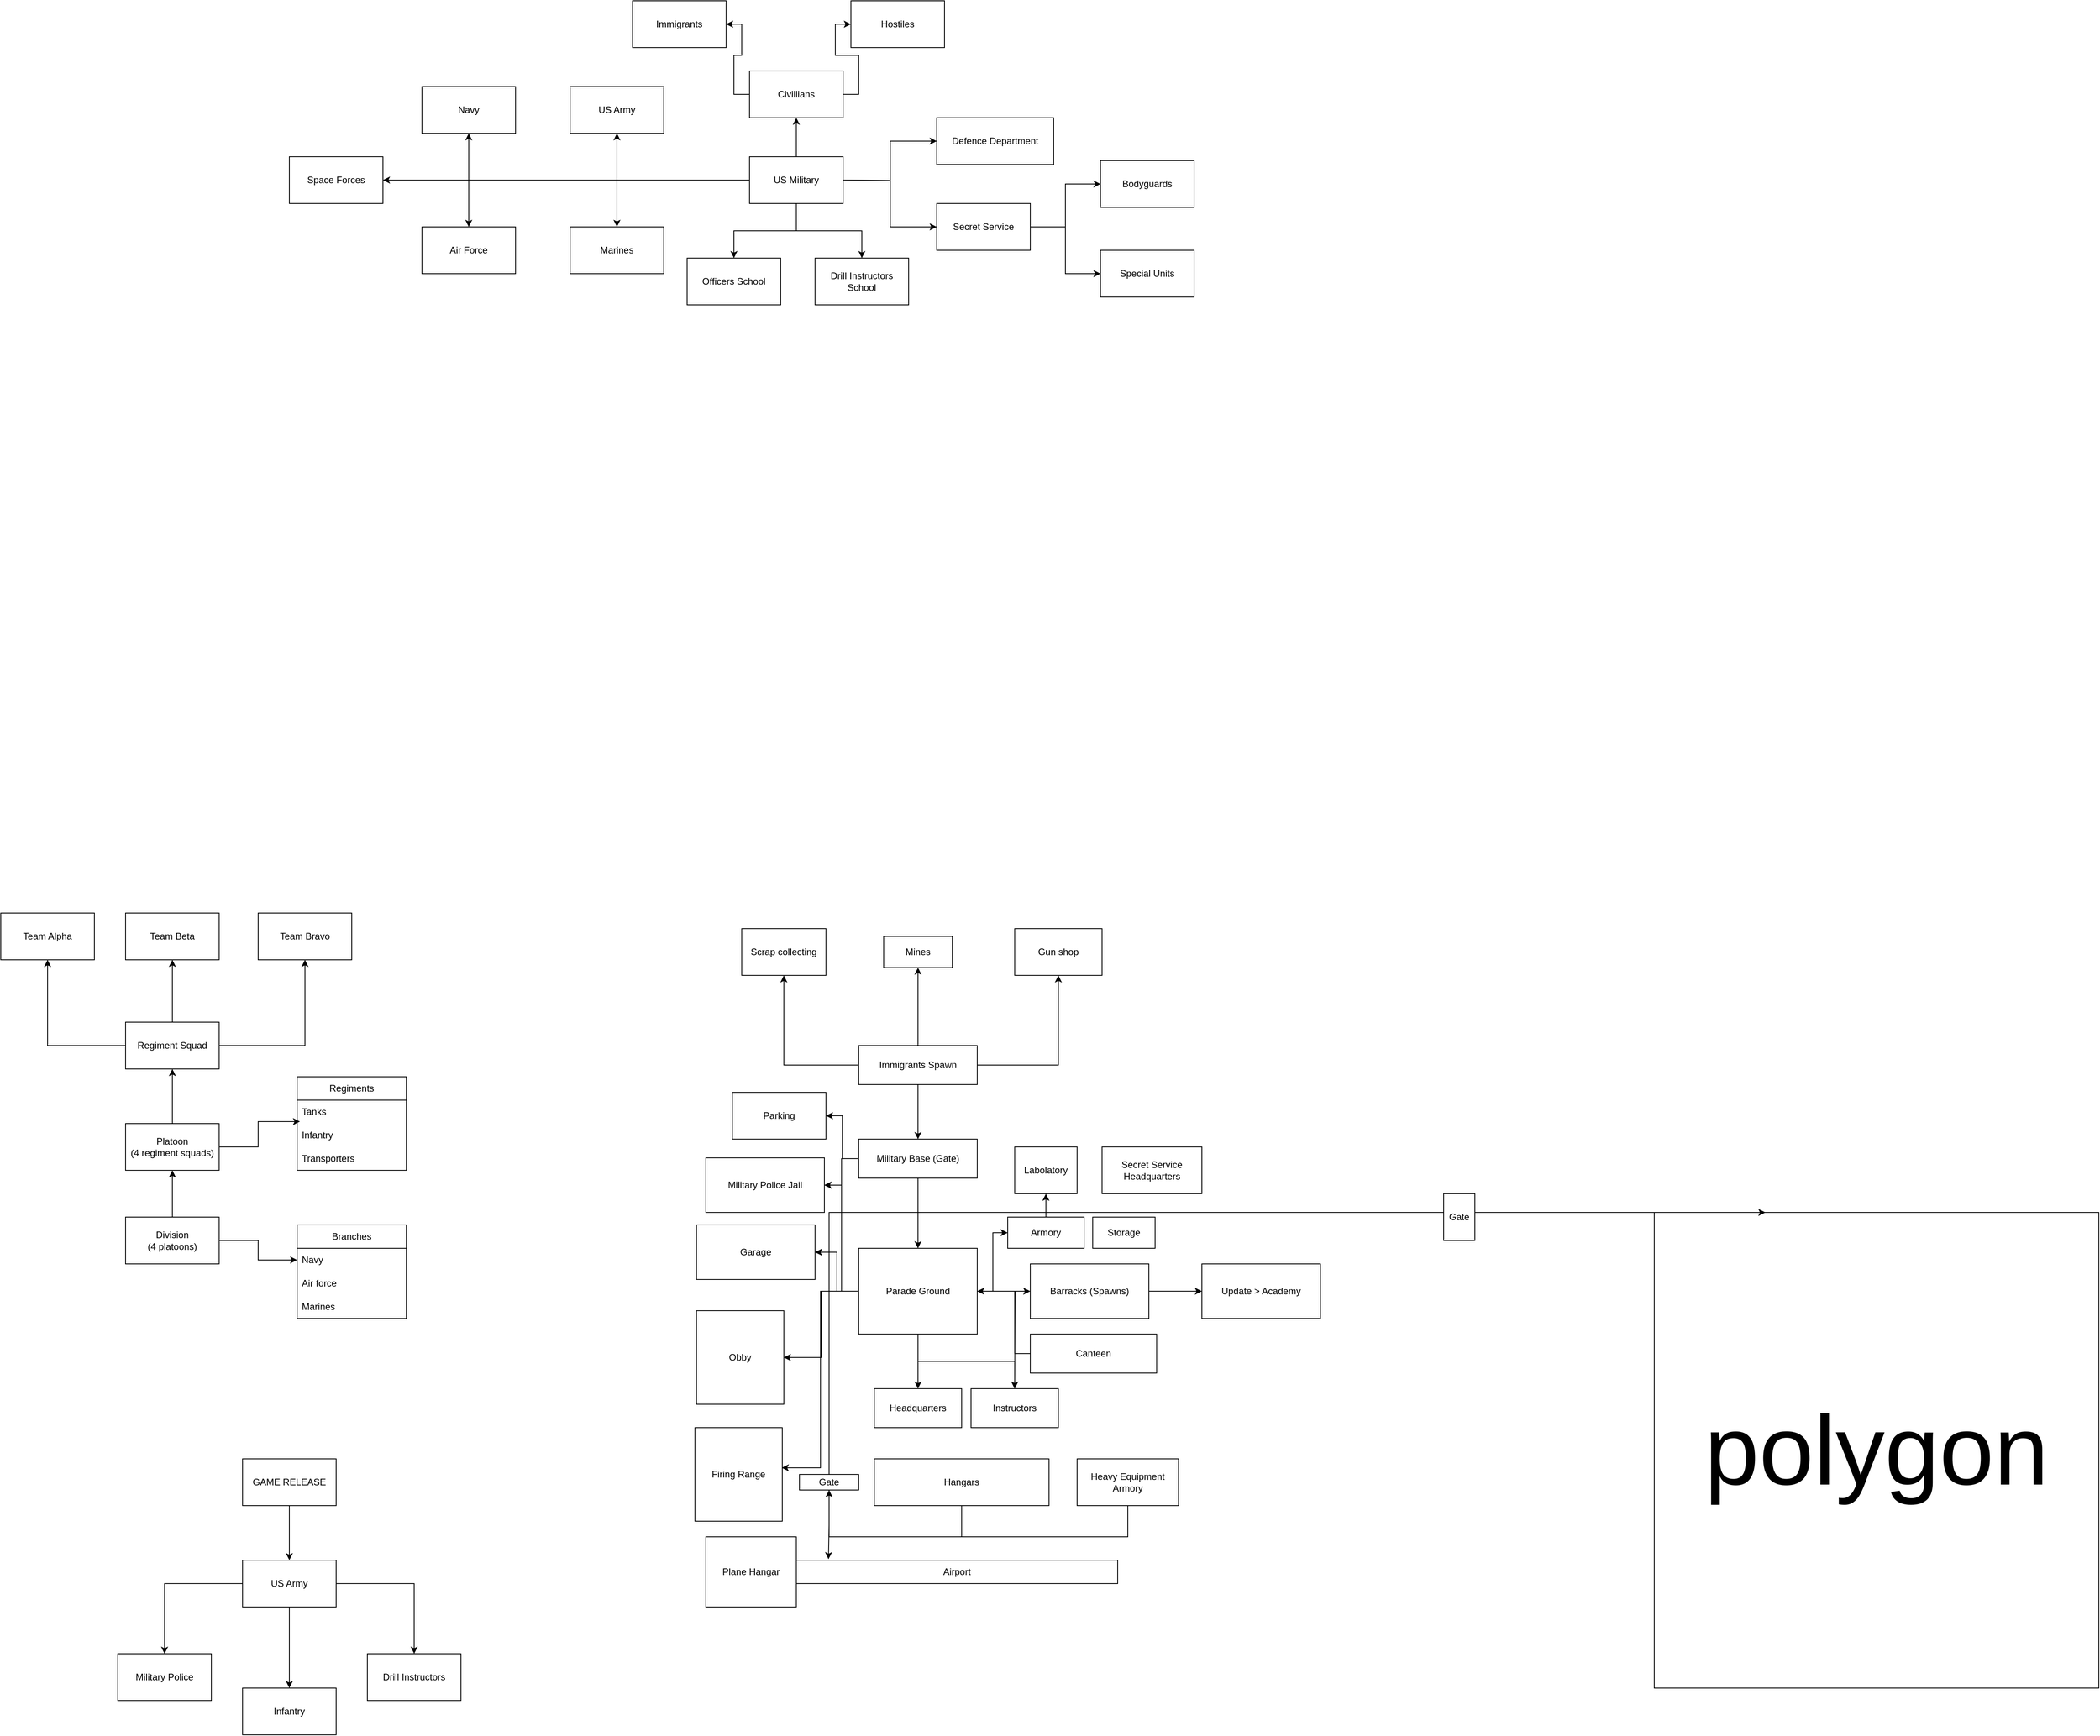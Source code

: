 <mxfile version="24.7.7">
  <diagram name="Strona-1" id="BBOQiUGvL47wXQ2HDbsv">
    <mxGraphModel dx="1877" dy="562" grid="1" gridSize="10" guides="1" tooltips="1" connect="1" arrows="1" fold="1" page="1" pageScale="1" pageWidth="827" pageHeight="1169" math="0" shadow="0">
      <root>
        <mxCell id="0" />
        <mxCell id="1" parent="0" />
        <mxCell id="k31KLtlGpHvFteeG_nSf-20" style="edgeStyle=orthogonalEdgeStyle;rounded=0;orthogonalLoop=1;jettySize=auto;html=1;" parent="1" source="k31KLtlGpHvFteeG_nSf-3" target="k31KLtlGpHvFteeG_nSf-19" edge="1">
          <mxGeometry relative="1" as="geometry" />
        </mxCell>
        <mxCell id="k31KLtlGpHvFteeG_nSf-23" style="edgeStyle=orthogonalEdgeStyle;rounded=0;orthogonalLoop=1;jettySize=auto;html=1;entryX=0.5;entryY=0;entryDx=0;entryDy=0;" parent="1" source="k31KLtlGpHvFteeG_nSf-3" target="k31KLtlGpHvFteeG_nSf-21" edge="1">
          <mxGeometry relative="1" as="geometry" />
        </mxCell>
        <mxCell id="k31KLtlGpHvFteeG_nSf-24" style="edgeStyle=orthogonalEdgeStyle;rounded=0;orthogonalLoop=1;jettySize=auto;html=1;entryX=0.5;entryY=0;entryDx=0;entryDy=0;" parent="1" source="k31KLtlGpHvFteeG_nSf-3" target="k31KLtlGpHvFteeG_nSf-22" edge="1">
          <mxGeometry relative="1" as="geometry" />
        </mxCell>
        <mxCell id="k31KLtlGpHvFteeG_nSf-41" style="edgeStyle=orthogonalEdgeStyle;rounded=0;orthogonalLoop=1;jettySize=auto;html=1;" parent="1" source="k31KLtlGpHvFteeG_nSf-3" target="k31KLtlGpHvFteeG_nSf-44" edge="1">
          <mxGeometry relative="1" as="geometry">
            <mxPoint x="-400" y="430" as="targetPoint" />
          </mxGeometry>
        </mxCell>
        <mxCell id="38wvSkfyoHQ7_8SS0Itx-3" style="edgeStyle=orthogonalEdgeStyle;rounded=0;orthogonalLoop=1;jettySize=auto;html=1;" edge="1" parent="1" source="k31KLtlGpHvFteeG_nSf-3" target="38wvSkfyoHQ7_8SS0Itx-1">
          <mxGeometry relative="1" as="geometry" />
        </mxCell>
        <mxCell id="38wvSkfyoHQ7_8SS0Itx-6" style="edgeStyle=orthogonalEdgeStyle;rounded=0;orthogonalLoop=1;jettySize=auto;html=1;entryX=0.5;entryY=1;entryDx=0;entryDy=0;" edge="1" parent="1" source="k31KLtlGpHvFteeG_nSf-3" target="a-VC0dxoUx-i3-k2DaDm-56">
          <mxGeometry relative="1" as="geometry" />
        </mxCell>
        <mxCell id="38wvSkfyoHQ7_8SS0Itx-7" style="edgeStyle=orthogonalEdgeStyle;rounded=0;orthogonalLoop=1;jettySize=auto;html=1;" edge="1" parent="1" source="k31KLtlGpHvFteeG_nSf-3" target="38wvSkfyoHQ7_8SS0Itx-5">
          <mxGeometry relative="1" as="geometry" />
        </mxCell>
        <mxCell id="38wvSkfyoHQ7_8SS0Itx-10" style="edgeStyle=orthogonalEdgeStyle;rounded=0;orthogonalLoop=1;jettySize=auto;html=1;entryX=0.5;entryY=1;entryDx=0;entryDy=0;" edge="1" parent="1" source="k31KLtlGpHvFteeG_nSf-3" target="a_fJLX3D4ddXMOc15b3K-7">
          <mxGeometry relative="1" as="geometry" />
        </mxCell>
        <mxCell id="k31KLtlGpHvFteeG_nSf-3" value="US Military" style="rounded=0;whiteSpace=wrap;html=1;" parent="1" vertex="1">
          <mxGeometry x="230" y="400" width="120" height="60" as="geometry" />
        </mxCell>
        <mxCell id="k31KLtlGpHvFteeG_nSf-10" style="edgeStyle=orthogonalEdgeStyle;rounded=0;orthogonalLoop=1;jettySize=auto;html=1;entryX=0;entryY=0.5;entryDx=0;entryDy=0;" parent="1" target="k31KLtlGpHvFteeG_nSf-9" edge="1">
          <mxGeometry relative="1" as="geometry">
            <mxPoint x="350" y="430" as="sourcePoint" />
          </mxGeometry>
        </mxCell>
        <mxCell id="k31KLtlGpHvFteeG_nSf-12" style="edgeStyle=orthogonalEdgeStyle;rounded=0;orthogonalLoop=1;jettySize=auto;html=1;entryX=0;entryY=0.5;entryDx=0;entryDy=0;" parent="1" target="k31KLtlGpHvFteeG_nSf-11" edge="1">
          <mxGeometry relative="1" as="geometry">
            <mxPoint x="350" y="430" as="sourcePoint" />
          </mxGeometry>
        </mxCell>
        <mxCell id="k31KLtlGpHvFteeG_nSf-15" style="edgeStyle=orthogonalEdgeStyle;rounded=0;orthogonalLoop=1;jettySize=auto;html=1;entryX=0;entryY=0.5;entryDx=0;entryDy=0;" parent="1" source="k31KLtlGpHvFteeG_nSf-9" target="k31KLtlGpHvFteeG_nSf-14" edge="1">
          <mxGeometry relative="1" as="geometry" />
        </mxCell>
        <mxCell id="k31KLtlGpHvFteeG_nSf-17" style="edgeStyle=orthogonalEdgeStyle;rounded=0;orthogonalLoop=1;jettySize=auto;html=1;entryX=0;entryY=0.5;entryDx=0;entryDy=0;" parent="1" source="k31KLtlGpHvFteeG_nSf-9" target="k31KLtlGpHvFteeG_nSf-16" edge="1">
          <mxGeometry relative="1" as="geometry" />
        </mxCell>
        <mxCell id="k31KLtlGpHvFteeG_nSf-9" value="Secret Service" style="rounded=0;whiteSpace=wrap;html=1;" parent="1" vertex="1">
          <mxGeometry x="470" y="460" width="120" height="60" as="geometry" />
        </mxCell>
        <mxCell id="k31KLtlGpHvFteeG_nSf-11" value="Defence Department" style="rounded=0;whiteSpace=wrap;html=1;" parent="1" vertex="1">
          <mxGeometry x="470" y="350" width="150" height="60" as="geometry" />
        </mxCell>
        <mxCell id="k31KLtlGpHvFteeG_nSf-14" value="Bodyguards" style="rounded=0;whiteSpace=wrap;html=1;" parent="1" vertex="1">
          <mxGeometry x="680" y="405" width="120" height="60" as="geometry" />
        </mxCell>
        <mxCell id="k31KLtlGpHvFteeG_nSf-16" value="Special Units" style="rounded=0;whiteSpace=wrap;html=1;" parent="1" vertex="1">
          <mxGeometry x="680" y="520" width="120" height="60" as="geometry" />
        </mxCell>
        <mxCell id="k31KLtlGpHvFteeG_nSf-19" value="Navy" style="rounded=0;whiteSpace=wrap;html=1;" parent="1" vertex="1">
          <mxGeometry x="-190" y="310" width="120" height="60" as="geometry" />
        </mxCell>
        <mxCell id="k31KLtlGpHvFteeG_nSf-21" value="Marines" style="rounded=0;whiteSpace=wrap;html=1;" parent="1" vertex="1">
          <mxGeometry y="490" width="120" height="60" as="geometry" />
        </mxCell>
        <mxCell id="k31KLtlGpHvFteeG_nSf-22" value="Air Force" style="rounded=0;whiteSpace=wrap;html=1;" parent="1" vertex="1">
          <mxGeometry x="-190" y="490" width="120" height="60" as="geometry" />
        </mxCell>
        <mxCell id="k31KLtlGpHvFteeG_nSf-44" value="Space Forces" style="rounded=0;whiteSpace=wrap;html=1;" parent="1" vertex="1">
          <mxGeometry x="-360" y="400" width="120" height="60" as="geometry" />
        </mxCell>
        <mxCell id="a_fJLX3D4ddXMOc15b3K-3" value="Immigrants" style="rounded=0;whiteSpace=wrap;html=1;" parent="1" vertex="1">
          <mxGeometry x="80" y="200" width="120" height="60" as="geometry" />
        </mxCell>
        <mxCell id="a_fJLX3D4ddXMOc15b3K-5" value="Hostiles" style="rounded=0;whiteSpace=wrap;html=1;" parent="1" vertex="1">
          <mxGeometry x="360" y="200" width="120" height="60" as="geometry" />
        </mxCell>
        <mxCell id="38wvSkfyoHQ7_8SS0Itx-12" style="edgeStyle=orthogonalEdgeStyle;rounded=0;orthogonalLoop=1;jettySize=auto;html=1;entryX=1;entryY=0.5;entryDx=0;entryDy=0;" edge="1" parent="1" source="a_fJLX3D4ddXMOc15b3K-7" target="a_fJLX3D4ddXMOc15b3K-3">
          <mxGeometry relative="1" as="geometry" />
        </mxCell>
        <mxCell id="38wvSkfyoHQ7_8SS0Itx-13" style="edgeStyle=orthogonalEdgeStyle;rounded=0;orthogonalLoop=1;jettySize=auto;html=1;entryX=0;entryY=0.5;entryDx=0;entryDy=0;" edge="1" parent="1" source="a_fJLX3D4ddXMOc15b3K-7" target="a_fJLX3D4ddXMOc15b3K-5">
          <mxGeometry relative="1" as="geometry" />
        </mxCell>
        <mxCell id="a_fJLX3D4ddXMOc15b3K-7" value="Civillians" style="rounded=0;whiteSpace=wrap;html=1;" parent="1" vertex="1">
          <mxGeometry x="230" y="290" width="120" height="60" as="geometry" />
        </mxCell>
        <mxCell id="a_fJLX3D4ddXMOc15b3K-12" style="edgeStyle=orthogonalEdgeStyle;rounded=0;orthogonalLoop=1;jettySize=auto;html=1;entryX=0.5;entryY=1;entryDx=0;entryDy=0;" parent="1" source="a_fJLX3D4ddXMOc15b3K-10" target="a_fJLX3D4ddXMOc15b3K-11" edge="1">
          <mxGeometry relative="1" as="geometry" />
        </mxCell>
        <mxCell id="a_fJLX3D4ddXMOc15b3K-15" style="edgeStyle=orthogonalEdgeStyle;rounded=0;orthogonalLoop=1;jettySize=auto;html=1;entryX=0.5;entryY=1;entryDx=0;entryDy=0;" parent="1" source="a_fJLX3D4ddXMOc15b3K-10" target="a_fJLX3D4ddXMOc15b3K-14" edge="1">
          <mxGeometry relative="1" as="geometry" />
        </mxCell>
        <mxCell id="a_fJLX3D4ddXMOc15b3K-18" style="edgeStyle=orthogonalEdgeStyle;rounded=0;orthogonalLoop=1;jettySize=auto;html=1;" parent="1" source="a_fJLX3D4ddXMOc15b3K-10" target="a_fJLX3D4ddXMOc15b3K-16" edge="1">
          <mxGeometry relative="1" as="geometry" />
        </mxCell>
        <mxCell id="a_fJLX3D4ddXMOc15b3K-20" style="edgeStyle=orthogonalEdgeStyle;rounded=0;orthogonalLoop=1;jettySize=auto;html=1;" parent="1" source="a_fJLX3D4ddXMOc15b3K-10" target="a_fJLX3D4ddXMOc15b3K-19" edge="1">
          <mxGeometry relative="1" as="geometry" />
        </mxCell>
        <mxCell id="a_fJLX3D4ddXMOc15b3K-10" value="Immigrants Spawn" style="rounded=0;whiteSpace=wrap;html=1;" parent="1" vertex="1">
          <mxGeometry x="370" y="1540" width="152" height="50" as="geometry" />
        </mxCell>
        <mxCell id="a_fJLX3D4ddXMOc15b3K-11" value="Gun shop" style="rounded=0;whiteSpace=wrap;html=1;" parent="1" vertex="1">
          <mxGeometry x="570" y="1390" width="112" height="60" as="geometry" />
        </mxCell>
        <mxCell id="a_fJLX3D4ddXMOc15b3K-14" value="Mines" style="rounded=0;whiteSpace=wrap;html=1;" parent="1" vertex="1">
          <mxGeometry x="402" y="1400" width="88" height="40" as="geometry" />
        </mxCell>
        <mxCell id="a_fJLX3D4ddXMOc15b3K-16" value="Scrap collecting" style="rounded=0;whiteSpace=wrap;html=1;" parent="1" vertex="1">
          <mxGeometry x="220" y="1390" width="108" height="60" as="geometry" />
        </mxCell>
        <mxCell id="a_fJLX3D4ddXMOc15b3K-22" style="edgeStyle=orthogonalEdgeStyle;rounded=0;orthogonalLoop=1;jettySize=auto;html=1;" parent="1" source="a_fJLX3D4ddXMOc15b3K-19" edge="1">
          <mxGeometry relative="1" as="geometry">
            <mxPoint x="446.0" y="1800" as="targetPoint" />
          </mxGeometry>
        </mxCell>
        <mxCell id="a_fJLX3D4ddXMOc15b3K-30" style="edgeStyle=orthogonalEdgeStyle;rounded=0;orthogonalLoop=1;jettySize=auto;html=1;entryX=1;entryY=0.5;entryDx=0;entryDy=0;" parent="1" source="a_fJLX3D4ddXMOc15b3K-19" target="a_fJLX3D4ddXMOc15b3K-28" edge="1">
          <mxGeometry relative="1" as="geometry" />
        </mxCell>
        <mxCell id="a_fJLX3D4ddXMOc15b3K-75" style="edgeStyle=orthogonalEdgeStyle;rounded=0;orthogonalLoop=1;jettySize=auto;html=1;" parent="1" source="a_fJLX3D4ddXMOc15b3K-19" target="a_fJLX3D4ddXMOc15b3K-76" edge="1">
          <mxGeometry relative="1" as="geometry">
            <mxPoint x="270" y="1650" as="targetPoint" />
          </mxGeometry>
        </mxCell>
        <mxCell id="a_fJLX3D4ddXMOc15b3K-19" value="Military Base (Gate)" style="rounded=0;whiteSpace=wrap;html=1;" parent="1" vertex="1">
          <mxGeometry x="370" y="1660" width="152" height="50" as="geometry" />
        </mxCell>
        <mxCell id="a_fJLX3D4ddXMOc15b3K-27" value="" style="edgeStyle=orthogonalEdgeStyle;rounded=0;orthogonalLoop=1;jettySize=auto;html=1;" parent="1" source="a_fJLX3D4ddXMOc15b3K-23" target="a_fJLX3D4ddXMOc15b3K-26" edge="1">
          <mxGeometry relative="1" as="geometry" />
        </mxCell>
        <mxCell id="a_fJLX3D4ddXMOc15b3K-29" style="edgeStyle=orthogonalEdgeStyle;rounded=0;orthogonalLoop=1;jettySize=auto;html=1;entryX=1;entryY=0.5;entryDx=0;entryDy=0;" parent="1" source="a_fJLX3D4ddXMOc15b3K-23" target="a_fJLX3D4ddXMOc15b3K-28" edge="1">
          <mxGeometry relative="1" as="geometry" />
        </mxCell>
        <mxCell id="a_fJLX3D4ddXMOc15b3K-45" style="edgeStyle=orthogonalEdgeStyle;rounded=0;orthogonalLoop=1;jettySize=auto;html=1;" parent="1" source="a_fJLX3D4ddXMOc15b3K-23" target="a_fJLX3D4ddXMOc15b3K-44" edge="1">
          <mxGeometry relative="1" as="geometry" />
        </mxCell>
        <mxCell id="a_fJLX3D4ddXMOc15b3K-64" style="edgeStyle=orthogonalEdgeStyle;rounded=0;orthogonalLoop=1;jettySize=auto;html=1;entryX=0;entryY=0.5;entryDx=0;entryDy=0;" parent="1" source="a_fJLX3D4ddXMOc15b3K-23" target="a_fJLX3D4ddXMOc15b3K-63" edge="1">
          <mxGeometry relative="1" as="geometry" />
        </mxCell>
        <mxCell id="a_fJLX3D4ddXMOc15b3K-71" style="edgeStyle=orthogonalEdgeStyle;rounded=0;orthogonalLoop=1;jettySize=auto;html=1;entryX=0.5;entryY=0;entryDx=0;entryDy=0;" parent="1" source="a_fJLX3D4ddXMOc15b3K-23" target="a_fJLX3D4ddXMOc15b3K-34" edge="1">
          <mxGeometry relative="1" as="geometry">
            <mxPoint x="550" y="1980" as="targetPoint" />
          </mxGeometry>
        </mxCell>
        <mxCell id="a_fJLX3D4ddXMOc15b3K-73" style="edgeStyle=orthogonalEdgeStyle;rounded=0;orthogonalLoop=1;jettySize=auto;html=1;" parent="1" source="a_fJLX3D4ddXMOc15b3K-23" edge="1">
          <mxGeometry relative="1" as="geometry">
            <mxPoint x="570" y="1980" as="targetPoint" />
          </mxGeometry>
        </mxCell>
        <mxCell id="a_fJLX3D4ddXMOc15b3K-79" style="edgeStyle=orthogonalEdgeStyle;rounded=0;orthogonalLoop=1;jettySize=auto;html=1;entryX=1;entryY=0.5;entryDx=0;entryDy=0;" parent="1" source="a_fJLX3D4ddXMOc15b3K-23" target="a_fJLX3D4ddXMOc15b3K-77" edge="1">
          <mxGeometry relative="1" as="geometry" />
        </mxCell>
        <mxCell id="a_fJLX3D4ddXMOc15b3K-23" value="Parade Ground" style="rounded=0;whiteSpace=wrap;html=1;" parent="1" vertex="1">
          <mxGeometry x="370" y="1800" width="152" height="110" as="geometry" />
        </mxCell>
        <mxCell id="a_fJLX3D4ddXMOc15b3K-47" style="edgeStyle=orthogonalEdgeStyle;rounded=0;orthogonalLoop=1;jettySize=auto;html=1;" parent="1" source="a_fJLX3D4ddXMOc15b3K-26" edge="1">
          <mxGeometry relative="1" as="geometry">
            <mxPoint x="810" y="1855" as="targetPoint" />
          </mxGeometry>
        </mxCell>
        <mxCell id="a_fJLX3D4ddXMOc15b3K-26" value="Barracks (Spawns)" style="rounded=0;whiteSpace=wrap;html=1;" parent="1" vertex="1">
          <mxGeometry x="590" y="1820" width="152" height="70" as="geometry" />
        </mxCell>
        <mxCell id="a_fJLX3D4ddXMOc15b3K-28" value="Military Police Jail" style="rounded=0;whiteSpace=wrap;html=1;" parent="1" vertex="1">
          <mxGeometry x="174" y="1684" width="152" height="70" as="geometry" />
        </mxCell>
        <mxCell id="a_fJLX3D4ddXMOc15b3K-34" value="Instructors" style="rounded=0;whiteSpace=wrap;html=1;" parent="1" vertex="1">
          <mxGeometry x="514" y="1980" width="112" height="50" as="geometry" />
        </mxCell>
        <mxCell id="a_fJLX3D4ddXMOc15b3K-38" value="" style="edgeStyle=orthogonalEdgeStyle;rounded=0;orthogonalLoop=1;jettySize=auto;html=1;" parent="1" source="a_fJLX3D4ddXMOc15b3K-23" target="a_fJLX3D4ddXMOc15b3K-33" edge="1">
          <mxGeometry relative="1" as="geometry">
            <mxPoint x="230.0" y="1855" as="targetPoint" />
            <mxPoint x="370" y="1855" as="sourcePoint" />
          </mxGeometry>
        </mxCell>
        <mxCell id="a_fJLX3D4ddXMOc15b3K-33" value="Obby" style="rounded=0;whiteSpace=wrap;html=1;" parent="1" vertex="1">
          <mxGeometry x="162" y="1880" width="112" height="120" as="geometry" />
        </mxCell>
        <mxCell id="a_fJLX3D4ddXMOc15b3K-40" value="Firing Range" style="rounded=0;whiteSpace=wrap;html=1;" parent="1" vertex="1">
          <mxGeometry x="160" y="2030" width="112" height="120" as="geometry" />
        </mxCell>
        <mxCell id="a_fJLX3D4ddXMOc15b3K-44" value="Headquarters" style="rounded=0;whiteSpace=wrap;html=1;" parent="1" vertex="1">
          <mxGeometry x="390" y="1980" width="112" height="50" as="geometry" />
        </mxCell>
        <mxCell id="a_fJLX3D4ddXMOc15b3K-46" style="edgeStyle=orthogonalEdgeStyle;rounded=0;orthogonalLoop=1;jettySize=auto;html=1;entryX=0.994;entryY=0.429;entryDx=0;entryDy=0;entryPerimeter=0;" parent="1" source="a_fJLX3D4ddXMOc15b3K-23" target="a_fJLX3D4ddXMOc15b3K-40" edge="1">
          <mxGeometry relative="1" as="geometry" />
        </mxCell>
        <mxCell id="a_fJLX3D4ddXMOc15b3K-48" value="Update &amp;gt; Academy" style="rounded=0;whiteSpace=wrap;html=1;" parent="1" vertex="1">
          <mxGeometry x="810" y="1820" width="152" height="70" as="geometry" />
        </mxCell>
        <mxCell id="a_fJLX3D4ddXMOc15b3K-50" value="&lt;span style=&quot;font-size: 126px;&quot;&gt;polygon&lt;/span&gt;" style="rounded=0;whiteSpace=wrap;html=1;" parent="1" vertex="1">
          <mxGeometry x="1390" y="1754" width="570" height="610" as="geometry" />
        </mxCell>
        <mxCell id="a_fJLX3D4ddXMOc15b3K-52" style="edgeStyle=orthogonalEdgeStyle;rounded=0;orthogonalLoop=1;jettySize=auto;html=1;entryX=0.25;entryY=0;entryDx=0;entryDy=0;" parent="1" source="a_fJLX3D4ddXMOc15b3K-51" target="a_fJLX3D4ddXMOc15b3K-50" edge="1">
          <mxGeometry relative="1" as="geometry">
            <Array as="points">
              <mxPoint x="502" y="2170" />
              <mxPoint x="332" y="2170" />
            </Array>
          </mxGeometry>
        </mxCell>
        <mxCell id="a_fJLX3D4ddXMOc15b3K-51" value="Hangars" style="rounded=0;whiteSpace=wrap;html=1;" parent="1" vertex="1">
          <mxGeometry x="390" y="2070" width="224" height="60" as="geometry" />
        </mxCell>
        <mxCell id="a_fJLX3D4ddXMOc15b3K-53" value="Plane Hangar" style="rounded=0;whiteSpace=wrap;html=1;" parent="1" vertex="1">
          <mxGeometry x="174" y="2170" width="116" height="90" as="geometry" />
        </mxCell>
        <mxCell id="a_fJLX3D4ddXMOc15b3K-55" value="Airport" style="rounded=0;whiteSpace=wrap;html=1;" parent="1" vertex="1">
          <mxGeometry x="290" y="2200" width="412" height="30" as="geometry" />
        </mxCell>
        <mxCell id="a_fJLX3D4ddXMOc15b3K-56" value="Gate" style="rounded=0;whiteSpace=wrap;html=1;" parent="1" vertex="1">
          <mxGeometry x="294" y="2090" width="76" height="20" as="geometry" />
        </mxCell>
        <mxCell id="a_fJLX3D4ddXMOc15b3K-58" style="edgeStyle=orthogonalEdgeStyle;rounded=0;orthogonalLoop=1;jettySize=auto;html=1;entryX=0.1;entryY=-0.043;entryDx=0;entryDy=0;entryPerimeter=0;" parent="1" source="a_fJLX3D4ddXMOc15b3K-56" target="a_fJLX3D4ddXMOc15b3K-55" edge="1">
          <mxGeometry relative="1" as="geometry" />
        </mxCell>
        <mxCell id="a_fJLX3D4ddXMOc15b3K-60" value="Labolatory" style="rounded=0;whiteSpace=wrap;html=1;" parent="1" vertex="1">
          <mxGeometry x="570" y="1670" width="80" height="60" as="geometry" />
        </mxCell>
        <mxCell id="a_fJLX3D4ddXMOc15b3K-61" value="Secret Service Headquarters" style="rounded=0;whiteSpace=wrap;html=1;" parent="1" vertex="1">
          <mxGeometry x="682" y="1670" width="128" height="60" as="geometry" />
        </mxCell>
        <mxCell id="a_fJLX3D4ddXMOc15b3K-62" value="Gate" style="rounded=0;whiteSpace=wrap;html=1;" parent="1" vertex="1">
          <mxGeometry x="1120" y="1730" width="40" height="60" as="geometry" />
        </mxCell>
        <mxCell id="a_fJLX3D4ddXMOc15b3K-65" value="" style="edgeStyle=orthogonalEdgeStyle;rounded=0;orthogonalLoop=1;jettySize=auto;html=1;" parent="1" source="a_fJLX3D4ddXMOc15b3K-63" target="a_fJLX3D4ddXMOc15b3K-60" edge="1">
          <mxGeometry relative="1" as="geometry" />
        </mxCell>
        <mxCell id="a_fJLX3D4ddXMOc15b3K-63" value="Armory" style="rounded=0;whiteSpace=wrap;html=1;" parent="1" vertex="1">
          <mxGeometry x="561" y="1760" width="98" height="40" as="geometry" />
        </mxCell>
        <mxCell id="a_fJLX3D4ddXMOc15b3K-68" style="edgeStyle=orthogonalEdgeStyle;rounded=0;orthogonalLoop=1;jettySize=auto;html=1;entryX=0.5;entryY=1;entryDx=0;entryDy=0;exitX=0.5;exitY=1;exitDx=0;exitDy=0;" parent="1" source="a_fJLX3D4ddXMOc15b3K-66" target="a_fJLX3D4ddXMOc15b3K-56" edge="1">
          <mxGeometry relative="1" as="geometry">
            <Array as="points">
              <mxPoint x="715" y="2170" />
              <mxPoint x="332" y="2170" />
            </Array>
          </mxGeometry>
        </mxCell>
        <mxCell id="a_fJLX3D4ddXMOc15b3K-66" value="Heavy Equipment Armory" style="rounded=0;whiteSpace=wrap;html=1;" parent="1" vertex="1">
          <mxGeometry x="650" y="2070" width="130" height="60" as="geometry" />
        </mxCell>
        <mxCell id="a_fJLX3D4ddXMOc15b3K-70" value="Storage" style="rounded=0;whiteSpace=wrap;html=1;" parent="1" vertex="1">
          <mxGeometry x="670" y="1760" width="80" height="40" as="geometry" />
        </mxCell>
        <mxCell id="a_fJLX3D4ddXMOc15b3K-74" style="edgeStyle=orthogonalEdgeStyle;rounded=0;orthogonalLoop=1;jettySize=auto;html=1;entryX=1;entryY=0.5;entryDx=0;entryDy=0;" parent="1" source="a_fJLX3D4ddXMOc15b3K-72" target="a_fJLX3D4ddXMOc15b3K-23" edge="1">
          <mxGeometry relative="1" as="geometry">
            <Array as="points">
              <mxPoint x="570" y="1935" />
              <mxPoint x="570" y="1855" />
            </Array>
          </mxGeometry>
        </mxCell>
        <mxCell id="a_fJLX3D4ddXMOc15b3K-72" value="Canteen" style="rounded=0;whiteSpace=wrap;html=1;" parent="1" vertex="1">
          <mxGeometry x="590" y="1910" width="162" height="50" as="geometry" />
        </mxCell>
        <mxCell id="a_fJLX3D4ddXMOc15b3K-76" value="Parking" style="rounded=0;whiteSpace=wrap;html=1;" parent="1" vertex="1">
          <mxGeometry x="208" y="1600" width="120" height="60" as="geometry" />
        </mxCell>
        <mxCell id="a_fJLX3D4ddXMOc15b3K-77" value="Garage" style="rounded=0;whiteSpace=wrap;html=1;" parent="1" vertex="1">
          <mxGeometry x="162" y="1770" width="152" height="70" as="geometry" />
        </mxCell>
        <mxCell id="a-VC0dxoUx-i3-k2DaDm-8" value="Team Alpha" style="rounded=0;whiteSpace=wrap;html=1;" parent="1" vertex="1">
          <mxGeometry x="-730" y="1370" width="120" height="60" as="geometry" />
        </mxCell>
        <mxCell id="a-VC0dxoUx-i3-k2DaDm-21" value="Team Beta" style="rounded=0;whiteSpace=wrap;html=1;" parent="1" vertex="1">
          <mxGeometry x="-570" y="1370" width="120" height="60" as="geometry" />
        </mxCell>
        <mxCell id="a-VC0dxoUx-i3-k2DaDm-22" value="Team Bravo" style="rounded=0;whiteSpace=wrap;html=1;" parent="1" vertex="1">
          <mxGeometry x="-400" y="1370" width="120" height="60" as="geometry" />
        </mxCell>
        <mxCell id="a-VC0dxoUx-i3-k2DaDm-24" style="edgeStyle=orthogonalEdgeStyle;rounded=0;orthogonalLoop=1;jettySize=auto;html=1;entryX=0.5;entryY=1;entryDx=0;entryDy=0;" parent="1" source="a-VC0dxoUx-i3-k2DaDm-23" target="a-VC0dxoUx-i3-k2DaDm-21" edge="1">
          <mxGeometry relative="1" as="geometry" />
        </mxCell>
        <mxCell id="a-VC0dxoUx-i3-k2DaDm-25" style="edgeStyle=orthogonalEdgeStyle;rounded=0;orthogonalLoop=1;jettySize=auto;html=1;entryX=0.5;entryY=1;entryDx=0;entryDy=0;" parent="1" source="a-VC0dxoUx-i3-k2DaDm-23" target="a-VC0dxoUx-i3-k2DaDm-8" edge="1">
          <mxGeometry relative="1" as="geometry" />
        </mxCell>
        <mxCell id="a-VC0dxoUx-i3-k2DaDm-26" style="edgeStyle=orthogonalEdgeStyle;rounded=0;orthogonalLoop=1;jettySize=auto;html=1;" parent="1" source="a-VC0dxoUx-i3-k2DaDm-23" target="a-VC0dxoUx-i3-k2DaDm-22" edge="1">
          <mxGeometry relative="1" as="geometry" />
        </mxCell>
        <mxCell id="a-VC0dxoUx-i3-k2DaDm-23" value="Regiment Squad" style="rounded=0;whiteSpace=wrap;html=1;" parent="1" vertex="1">
          <mxGeometry x="-570" y="1510" width="120" height="60" as="geometry" />
        </mxCell>
        <mxCell id="a-VC0dxoUx-i3-k2DaDm-28" style="edgeStyle=orthogonalEdgeStyle;rounded=0;orthogonalLoop=1;jettySize=auto;html=1;entryX=0.5;entryY=1;entryDx=0;entryDy=0;" parent="1" source="a-VC0dxoUx-i3-k2DaDm-27" target="a-VC0dxoUx-i3-k2DaDm-23" edge="1">
          <mxGeometry relative="1" as="geometry" />
        </mxCell>
        <mxCell id="a-VC0dxoUx-i3-k2DaDm-36" style="edgeStyle=orthogonalEdgeStyle;rounded=0;orthogonalLoop=1;jettySize=auto;html=1;entryX=0.026;entryY=-0.084;entryDx=0;entryDy=0;entryPerimeter=0;" parent="1" source="a-VC0dxoUx-i3-k2DaDm-27" target="a-VC0dxoUx-i3-k2DaDm-33" edge="1">
          <mxGeometry relative="1" as="geometry">
            <mxPoint x="-350" y="1670" as="targetPoint" />
          </mxGeometry>
        </mxCell>
        <mxCell id="a-VC0dxoUx-i3-k2DaDm-27" value="Platoon&lt;div&gt;(4 regiment squads)&lt;/div&gt;" style="rounded=0;whiteSpace=wrap;html=1;" parent="1" vertex="1">
          <mxGeometry x="-570" y="1640" width="120" height="60" as="geometry" />
        </mxCell>
        <mxCell id="a-VC0dxoUx-i3-k2DaDm-30" style="edgeStyle=orthogonalEdgeStyle;rounded=0;orthogonalLoop=1;jettySize=auto;html=1;entryX=0.5;entryY=1;entryDx=0;entryDy=0;" parent="1" source="a-VC0dxoUx-i3-k2DaDm-29" target="a-VC0dxoUx-i3-k2DaDm-27" edge="1">
          <mxGeometry relative="1" as="geometry" />
        </mxCell>
        <mxCell id="a-VC0dxoUx-i3-k2DaDm-41" style="edgeStyle=orthogonalEdgeStyle;rounded=0;orthogonalLoop=1;jettySize=auto;html=1;entryX=0;entryY=0.5;entryDx=0;entryDy=0;" parent="1" source="a-VC0dxoUx-i3-k2DaDm-29" target="a-VC0dxoUx-i3-k2DaDm-38" edge="1">
          <mxGeometry relative="1" as="geometry" />
        </mxCell>
        <mxCell id="a-VC0dxoUx-i3-k2DaDm-29" value="&lt;div&gt;Division&lt;/div&gt;&lt;div&gt;(4 platoons)&lt;/div&gt;" style="rounded=0;whiteSpace=wrap;html=1;" parent="1" vertex="1">
          <mxGeometry x="-570" y="1760" width="120" height="60" as="geometry" />
        </mxCell>
        <mxCell id="a-VC0dxoUx-i3-k2DaDm-31" value="Regiments" style="swimlane;fontStyle=0;childLayout=stackLayout;horizontal=1;startSize=30;horizontalStack=0;resizeParent=1;resizeParentMax=0;resizeLast=0;collapsible=1;marginBottom=0;whiteSpace=wrap;html=1;" parent="1" vertex="1">
          <mxGeometry x="-350" y="1580" width="140" height="120" as="geometry" />
        </mxCell>
        <mxCell id="a-VC0dxoUx-i3-k2DaDm-32" value="Tanks" style="text;strokeColor=none;fillColor=none;align=left;verticalAlign=middle;spacingLeft=4;spacingRight=4;overflow=hidden;points=[[0,0.5],[1,0.5]];portConstraint=eastwest;rotatable=0;whiteSpace=wrap;html=1;" parent="a-VC0dxoUx-i3-k2DaDm-31" vertex="1">
          <mxGeometry y="30" width="140" height="30" as="geometry" />
        </mxCell>
        <mxCell id="a-VC0dxoUx-i3-k2DaDm-33" value="Infantry" style="text;strokeColor=none;fillColor=none;align=left;verticalAlign=middle;spacingLeft=4;spacingRight=4;overflow=hidden;points=[[0,0.5],[1,0.5]];portConstraint=eastwest;rotatable=0;whiteSpace=wrap;html=1;" parent="a-VC0dxoUx-i3-k2DaDm-31" vertex="1">
          <mxGeometry y="60" width="140" height="30" as="geometry" />
        </mxCell>
        <mxCell id="a-VC0dxoUx-i3-k2DaDm-34" value="Transporters" style="text;strokeColor=none;fillColor=none;align=left;verticalAlign=middle;spacingLeft=4;spacingRight=4;overflow=hidden;points=[[0,0.5],[1,0.5]];portConstraint=eastwest;rotatable=0;whiteSpace=wrap;html=1;" parent="a-VC0dxoUx-i3-k2DaDm-31" vertex="1">
          <mxGeometry y="90" width="140" height="30" as="geometry" />
        </mxCell>
        <mxCell id="a-VC0dxoUx-i3-k2DaDm-37" value="Branches" style="swimlane;fontStyle=0;childLayout=stackLayout;horizontal=1;startSize=30;horizontalStack=0;resizeParent=1;resizeParentMax=0;resizeLast=0;collapsible=1;marginBottom=0;whiteSpace=wrap;html=1;" parent="1" vertex="1">
          <mxGeometry x="-350" y="1770" width="140" height="120" as="geometry" />
        </mxCell>
        <mxCell id="a-VC0dxoUx-i3-k2DaDm-38" value="Navy" style="text;strokeColor=none;fillColor=none;align=left;verticalAlign=middle;spacingLeft=4;spacingRight=4;overflow=hidden;points=[[0,0.5],[1,0.5]];portConstraint=eastwest;rotatable=0;whiteSpace=wrap;html=1;" parent="a-VC0dxoUx-i3-k2DaDm-37" vertex="1">
          <mxGeometry y="30" width="140" height="30" as="geometry" />
        </mxCell>
        <mxCell id="a-VC0dxoUx-i3-k2DaDm-39" value="Air force" style="text;strokeColor=none;fillColor=none;align=left;verticalAlign=middle;spacingLeft=4;spacingRight=4;overflow=hidden;points=[[0,0.5],[1,0.5]];portConstraint=eastwest;rotatable=0;whiteSpace=wrap;html=1;" parent="a-VC0dxoUx-i3-k2DaDm-37" vertex="1">
          <mxGeometry y="60" width="140" height="30" as="geometry" />
        </mxCell>
        <mxCell id="a-VC0dxoUx-i3-k2DaDm-40" value="Marines" style="text;strokeColor=none;fillColor=none;align=left;verticalAlign=middle;spacingLeft=4;spacingRight=4;overflow=hidden;points=[[0,0.5],[1,0.5]];portConstraint=eastwest;rotatable=0;whiteSpace=wrap;html=1;" parent="a-VC0dxoUx-i3-k2DaDm-37" vertex="1">
          <mxGeometry y="90" width="140" height="30" as="geometry" />
        </mxCell>
        <mxCell id="a-VC0dxoUx-i3-k2DaDm-43" style="edgeStyle=orthogonalEdgeStyle;rounded=0;orthogonalLoop=1;jettySize=auto;html=1;" parent="1" source="a-VC0dxoUx-i3-k2DaDm-42" edge="1">
          <mxGeometry relative="1" as="geometry">
            <mxPoint x="-360" y="2200" as="targetPoint" />
          </mxGeometry>
        </mxCell>
        <mxCell id="a-VC0dxoUx-i3-k2DaDm-42" value="GAME RELEASE" style="rounded=0;whiteSpace=wrap;html=1;" parent="1" vertex="1">
          <mxGeometry x="-420" y="2070" width="120" height="60" as="geometry" />
        </mxCell>
        <mxCell id="a-VC0dxoUx-i3-k2DaDm-46" style="edgeStyle=orthogonalEdgeStyle;rounded=0;orthogonalLoop=1;jettySize=auto;html=1;entryX=0.5;entryY=0;entryDx=0;entryDy=0;" parent="1" source="a-VC0dxoUx-i3-k2DaDm-44" target="a-VC0dxoUx-i3-k2DaDm-45" edge="1">
          <mxGeometry relative="1" as="geometry" />
        </mxCell>
        <mxCell id="a-VC0dxoUx-i3-k2DaDm-48" style="edgeStyle=orthogonalEdgeStyle;rounded=0;orthogonalLoop=1;jettySize=auto;html=1;entryX=0.5;entryY=0;entryDx=0;entryDy=0;" parent="1" source="a-VC0dxoUx-i3-k2DaDm-44" target="a-VC0dxoUx-i3-k2DaDm-47" edge="1">
          <mxGeometry relative="1" as="geometry" />
        </mxCell>
        <mxCell id="a-VC0dxoUx-i3-k2DaDm-50" style="edgeStyle=orthogonalEdgeStyle;rounded=0;orthogonalLoop=1;jettySize=auto;html=1;" parent="1" source="a-VC0dxoUx-i3-k2DaDm-44" target="a-VC0dxoUx-i3-k2DaDm-49" edge="1">
          <mxGeometry relative="1" as="geometry" />
        </mxCell>
        <mxCell id="a-VC0dxoUx-i3-k2DaDm-44" value="US Army" style="rounded=0;whiteSpace=wrap;html=1;" parent="1" vertex="1">
          <mxGeometry x="-420" y="2200" width="120" height="60" as="geometry" />
        </mxCell>
        <mxCell id="a-VC0dxoUx-i3-k2DaDm-45" value="Military Police" style="rounded=0;whiteSpace=wrap;html=1;" parent="1" vertex="1">
          <mxGeometry x="-580" y="2320" width="120" height="60" as="geometry" />
        </mxCell>
        <mxCell id="a-VC0dxoUx-i3-k2DaDm-47" value="Drill Instructors" style="rounded=0;whiteSpace=wrap;html=1;" parent="1" vertex="1">
          <mxGeometry x="-260" y="2320" width="120" height="60" as="geometry" />
        </mxCell>
        <mxCell id="a-VC0dxoUx-i3-k2DaDm-49" value="Infantry" style="rounded=0;whiteSpace=wrap;html=1;" parent="1" vertex="1">
          <mxGeometry x="-420" y="2364" width="120" height="60" as="geometry" />
        </mxCell>
        <mxCell id="a-VC0dxoUx-i3-k2DaDm-56" value="US Army" style="rounded=0;whiteSpace=wrap;html=1;" parent="1" vertex="1">
          <mxGeometry y="310" width="120" height="60" as="geometry" />
        </mxCell>
        <mxCell id="38wvSkfyoHQ7_8SS0Itx-1" value="Drill Instructors&lt;div&gt;School&lt;/div&gt;" style="rounded=0;whiteSpace=wrap;html=1;" vertex="1" parent="1">
          <mxGeometry x="314" y="530" width="120" height="60" as="geometry" />
        </mxCell>
        <mxCell id="38wvSkfyoHQ7_8SS0Itx-5" value="Officers School" style="rounded=0;whiteSpace=wrap;html=1;" vertex="1" parent="1">
          <mxGeometry x="150" y="530" width="120" height="60" as="geometry" />
        </mxCell>
      </root>
    </mxGraphModel>
  </diagram>
</mxfile>
